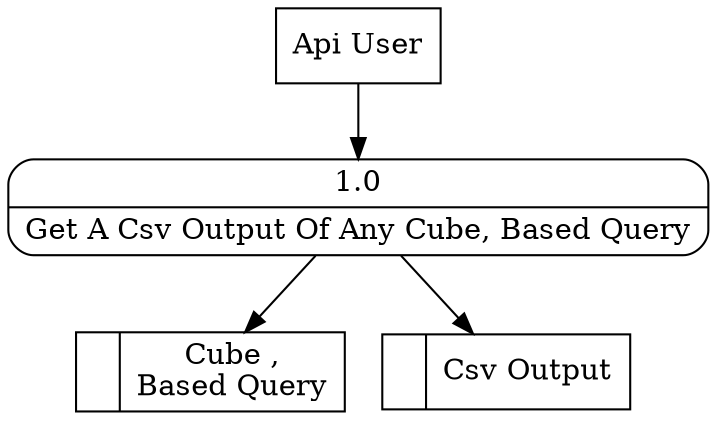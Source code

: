 digraph dfd2{ 
node[shape=record]
200 [label="<f0>  |<f1> Cube ,\nBased Query " ];
201 [label="<f0>  |<f1> Csv Output " ];
202 [label="Api User" shape=box];
203 [label="{<f0> 1.0|<f1> Get A Csv Output Of Any Cube, Based Query }" shape=Mrecord];
202 -> 203
203 -> 201
203 -> 200
}